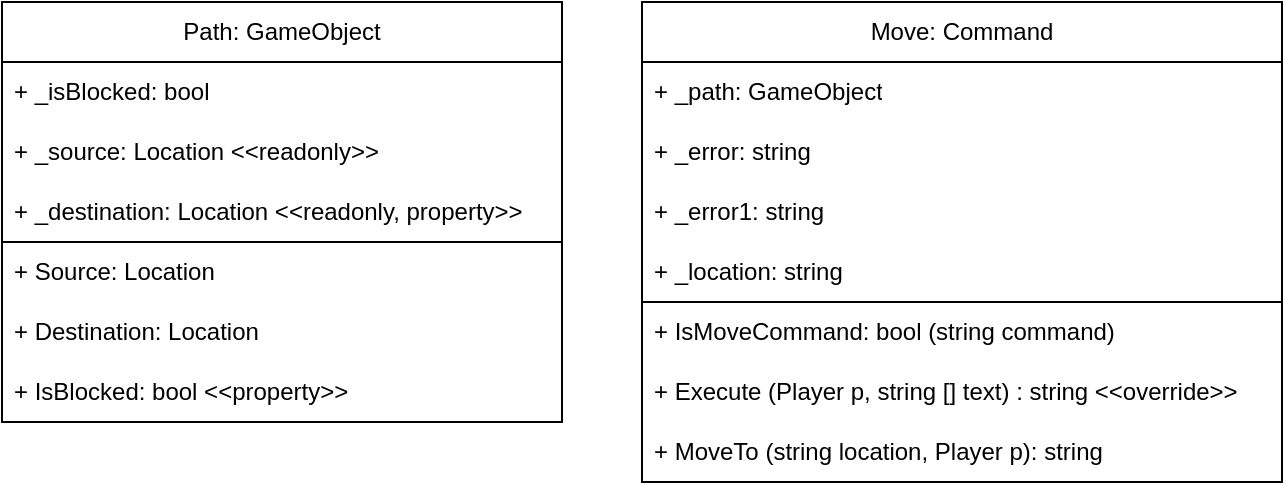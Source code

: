 <mxfile version="24.2.5" type="device">
  <diagram name="Page-1" id="BlpIsuwj9EUW4qH7DRXV">
    <mxGraphModel dx="941" dy="644" grid="1" gridSize="10" guides="1" tooltips="1" connect="1" arrows="1" fold="1" page="1" pageScale="1" pageWidth="1654" pageHeight="1169" math="0" shadow="0">
      <root>
        <mxCell id="0" />
        <mxCell id="1" parent="0" />
        <mxCell id="8YRLQEPGqyS44jKDF6d_-1" value="Path: GameObject" style="swimlane;fontStyle=0;childLayout=stackLayout;horizontal=1;startSize=30;horizontalStack=0;resizeParent=1;resizeParentMax=0;resizeLast=0;collapsible=1;marginBottom=0;whiteSpace=wrap;html=1;" parent="1" vertex="1">
          <mxGeometry x="270" y="210" width="280" height="120" as="geometry" />
        </mxCell>
        <mxCell id="8YRLQEPGqyS44jKDF6d_-2" value="+ _isBlocked: bool" style="text;strokeColor=none;fillColor=none;align=left;verticalAlign=middle;spacingLeft=4;spacingRight=4;overflow=hidden;points=[[0,0.5],[1,0.5]];portConstraint=eastwest;rotatable=0;whiteSpace=wrap;html=1;" parent="8YRLQEPGqyS44jKDF6d_-1" vertex="1">
          <mxGeometry y="30" width="280" height="30" as="geometry" />
        </mxCell>
        <mxCell id="8YRLQEPGqyS44jKDF6d_-3" value="+ _source: Location &amp;lt;&amp;lt;readonly&amp;gt;&amp;gt;" style="text;strokeColor=none;fillColor=none;align=left;verticalAlign=middle;spacingLeft=4;spacingRight=4;overflow=hidden;points=[[0,0.5],[1,0.5]];portConstraint=eastwest;rotatable=0;whiteSpace=wrap;html=1;" parent="8YRLQEPGqyS44jKDF6d_-1" vertex="1">
          <mxGeometry y="60" width="280" height="30" as="geometry" />
        </mxCell>
        <mxCell id="8YRLQEPGqyS44jKDF6d_-4" value="+ _destination: Location &amp;lt;&amp;lt;readonly, property&amp;gt;&amp;gt;" style="text;strokeColor=none;fillColor=none;align=left;verticalAlign=middle;spacingLeft=4;spacingRight=4;overflow=hidden;points=[[0,0.5],[1,0.5]];portConstraint=eastwest;rotatable=0;whiteSpace=wrap;html=1;" parent="8YRLQEPGqyS44jKDF6d_-1" vertex="1">
          <mxGeometry y="90" width="280" height="30" as="geometry" />
        </mxCell>
        <mxCell id="8YRLQEPGqyS44jKDF6d_-5" value="" style="swimlane;startSize=0;" parent="1" vertex="1">
          <mxGeometry x="270" y="330" width="280" height="90" as="geometry" />
        </mxCell>
        <mxCell id="8YRLQEPGqyS44jKDF6d_-6" value="+ Destination: Location" style="text;strokeColor=none;fillColor=none;align=left;verticalAlign=middle;spacingLeft=4;spacingRight=4;overflow=hidden;points=[[0,0.5],[1,0.5]];portConstraint=eastwest;rotatable=0;whiteSpace=wrap;html=1;" parent="8YRLQEPGqyS44jKDF6d_-5" vertex="1">
          <mxGeometry y="30" width="280" height="30" as="geometry" />
        </mxCell>
        <mxCell id="FX0vXijpLKoeBfPSPPAN-1" value="+ Source: Location" style="text;strokeColor=none;fillColor=none;align=left;verticalAlign=middle;spacingLeft=4;spacingRight=4;overflow=hidden;points=[[0,0.5],[1,0.5]];portConstraint=eastwest;rotatable=0;whiteSpace=wrap;html=1;" vertex="1" parent="8YRLQEPGqyS44jKDF6d_-5">
          <mxGeometry width="280" height="30" as="geometry" />
        </mxCell>
        <mxCell id="8YRLQEPGqyS44jKDF6d_-7" value="+ IsBlocked: bool &amp;lt;&amp;lt;property&amp;gt;&amp;gt;" style="text;strokeColor=none;fillColor=none;align=left;verticalAlign=middle;spacingLeft=4;spacingRight=4;overflow=hidden;points=[[0,0.5],[1,0.5]];portConstraint=eastwest;rotatable=0;whiteSpace=wrap;html=1;" parent="8YRLQEPGqyS44jKDF6d_-5" vertex="1">
          <mxGeometry y="60" width="280" height="30" as="geometry" />
        </mxCell>
        <mxCell id="8YRLQEPGqyS44jKDF6d_-8" value="Move: Command" style="swimlane;fontStyle=0;childLayout=stackLayout;horizontal=1;startSize=30;horizontalStack=0;resizeParent=1;resizeParentMax=0;resizeLast=0;collapsible=1;marginBottom=0;whiteSpace=wrap;html=1;" parent="1" vertex="1">
          <mxGeometry x="590" y="210" width="320" height="150" as="geometry" />
        </mxCell>
        <mxCell id="8YRLQEPGqyS44jKDF6d_-9" value="+ _path: GameObject" style="text;strokeColor=none;fillColor=none;align=left;verticalAlign=middle;spacingLeft=4;spacingRight=4;overflow=hidden;points=[[0,0.5],[1,0.5]];portConstraint=eastwest;rotatable=0;whiteSpace=wrap;html=1;" parent="8YRLQEPGqyS44jKDF6d_-8" vertex="1">
          <mxGeometry y="30" width="320" height="30" as="geometry" />
        </mxCell>
        <mxCell id="8YRLQEPGqyS44jKDF6d_-10" value="+ _error: string" style="text;strokeColor=none;fillColor=none;align=left;verticalAlign=middle;spacingLeft=4;spacingRight=4;overflow=hidden;points=[[0,0.5],[1,0.5]];portConstraint=eastwest;rotatable=0;whiteSpace=wrap;html=1;" parent="8YRLQEPGqyS44jKDF6d_-8" vertex="1">
          <mxGeometry y="60" width="320" height="30" as="geometry" />
        </mxCell>
        <mxCell id="8YRLQEPGqyS44jKDF6d_-11" value="+ _error1: string" style="text;strokeColor=none;fillColor=none;align=left;verticalAlign=middle;spacingLeft=4;spacingRight=4;overflow=hidden;points=[[0,0.5],[1,0.5]];portConstraint=eastwest;rotatable=0;whiteSpace=wrap;html=1;" parent="8YRLQEPGqyS44jKDF6d_-8" vertex="1">
          <mxGeometry y="90" width="320" height="30" as="geometry" />
        </mxCell>
        <mxCell id="8YRLQEPGqyS44jKDF6d_-16" value="+ _location: string" style="text;strokeColor=none;fillColor=none;align=left;verticalAlign=middle;spacingLeft=4;spacingRight=4;overflow=hidden;points=[[0,0.5],[1,0.5]];portConstraint=eastwest;rotatable=0;whiteSpace=wrap;html=1;" parent="8YRLQEPGqyS44jKDF6d_-8" vertex="1">
          <mxGeometry y="120" width="320" height="30" as="geometry" />
        </mxCell>
        <mxCell id="8YRLQEPGqyS44jKDF6d_-12" value="" style="swimlane;startSize=0;" parent="1" vertex="1">
          <mxGeometry x="590" y="360" width="320" height="90" as="geometry" />
        </mxCell>
        <mxCell id="8YRLQEPGqyS44jKDF6d_-15" value="+ IsMoveCommand: bool (string command)" style="text;strokeColor=none;fillColor=none;align=left;verticalAlign=middle;spacingLeft=4;spacingRight=4;overflow=hidden;points=[[0,0.5],[1,0.5]];portConstraint=eastwest;rotatable=0;whiteSpace=wrap;html=1;" parent="8YRLQEPGqyS44jKDF6d_-12" vertex="1">
          <mxGeometry width="280" height="30" as="geometry" />
        </mxCell>
        <mxCell id="8YRLQEPGqyS44jKDF6d_-14" value="+ Execute (Player p, string [] text) : string &amp;lt;&amp;lt;override&amp;gt;&amp;gt;" style="text;strokeColor=none;fillColor=none;align=left;verticalAlign=middle;spacingLeft=4;spacingRight=4;overflow=hidden;points=[[0,0.5],[1,0.5]];portConstraint=eastwest;rotatable=0;whiteSpace=wrap;html=1;" parent="8YRLQEPGqyS44jKDF6d_-12" vertex="1">
          <mxGeometry y="30" width="320" height="30" as="geometry" />
        </mxCell>
        <mxCell id="8YRLQEPGqyS44jKDF6d_-17" value="+ MoveTo (string location, Player p): string" style="text;strokeColor=none;fillColor=none;align=left;verticalAlign=middle;spacingLeft=4;spacingRight=4;overflow=hidden;points=[[0,0.5],[1,0.5]];portConstraint=eastwest;rotatable=0;whiteSpace=wrap;html=1;" parent="8YRLQEPGqyS44jKDF6d_-12" vertex="1">
          <mxGeometry y="60" width="280" height="30" as="geometry" />
        </mxCell>
      </root>
    </mxGraphModel>
  </diagram>
</mxfile>

